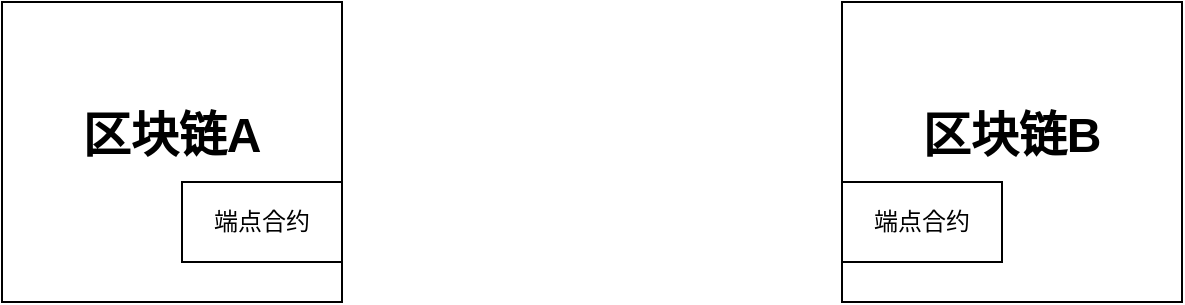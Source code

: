 <mxfile version="24.4.0" type="github">
  <diagram name="第 1 页" id="0N3-7GCmC0MNpS1LOGUZ">
    <mxGraphModel dx="954" dy="537" grid="1" gridSize="10" guides="1" tooltips="1" connect="1" arrows="1" fold="1" page="1" pageScale="1" pageWidth="827" pageHeight="1169" math="0" shadow="0">
      <root>
        <mxCell id="0" />
        <mxCell id="1" parent="0" />
        <mxCell id="Fsoi2ilbe3J_ZA-8UHdk-4" value="" style="group" vertex="1" connectable="0" parent="1">
          <mxGeometry x="160" y="200" width="170" height="110" as="geometry" />
        </mxCell>
        <mxCell id="Fsoi2ilbe3J_ZA-8UHdk-1" value="&lt;h1 style=&quot;margin-top: 0px;&quot;&gt;区块链A&lt;/h1&gt;" style="rounded=0;whiteSpace=wrap;html=1;align=center;" vertex="1" parent="Fsoi2ilbe3J_ZA-8UHdk-4">
          <mxGeometry y="-40" width="170" height="150" as="geometry" />
        </mxCell>
        <mxCell id="Fsoi2ilbe3J_ZA-8UHdk-3" value="端点合约" style="rounded=0;whiteSpace=wrap;html=1;" vertex="1" parent="Fsoi2ilbe3J_ZA-8UHdk-4">
          <mxGeometry x="90" y="50" width="80" height="40" as="geometry" />
        </mxCell>
        <mxCell id="Fsoi2ilbe3J_ZA-8UHdk-8" value="" style="group" vertex="1" connectable="0" parent="1">
          <mxGeometry x="580" y="200" width="170" height="110" as="geometry" />
        </mxCell>
        <mxCell id="Fsoi2ilbe3J_ZA-8UHdk-9" value="&lt;h1 style=&quot;margin-top: 0px;&quot;&gt;区块链B&lt;/h1&gt;" style="rounded=0;whiteSpace=wrap;html=1;align=center;" vertex="1" parent="Fsoi2ilbe3J_ZA-8UHdk-8">
          <mxGeometry y="-40" width="170" height="150" as="geometry" />
        </mxCell>
        <mxCell id="Fsoi2ilbe3J_ZA-8UHdk-10" value="端点合约" style="rounded=0;whiteSpace=wrap;html=1;" vertex="1" parent="Fsoi2ilbe3J_ZA-8UHdk-8">
          <mxGeometry y="50" width="80" height="40" as="geometry" />
        </mxCell>
      </root>
    </mxGraphModel>
  </diagram>
</mxfile>
